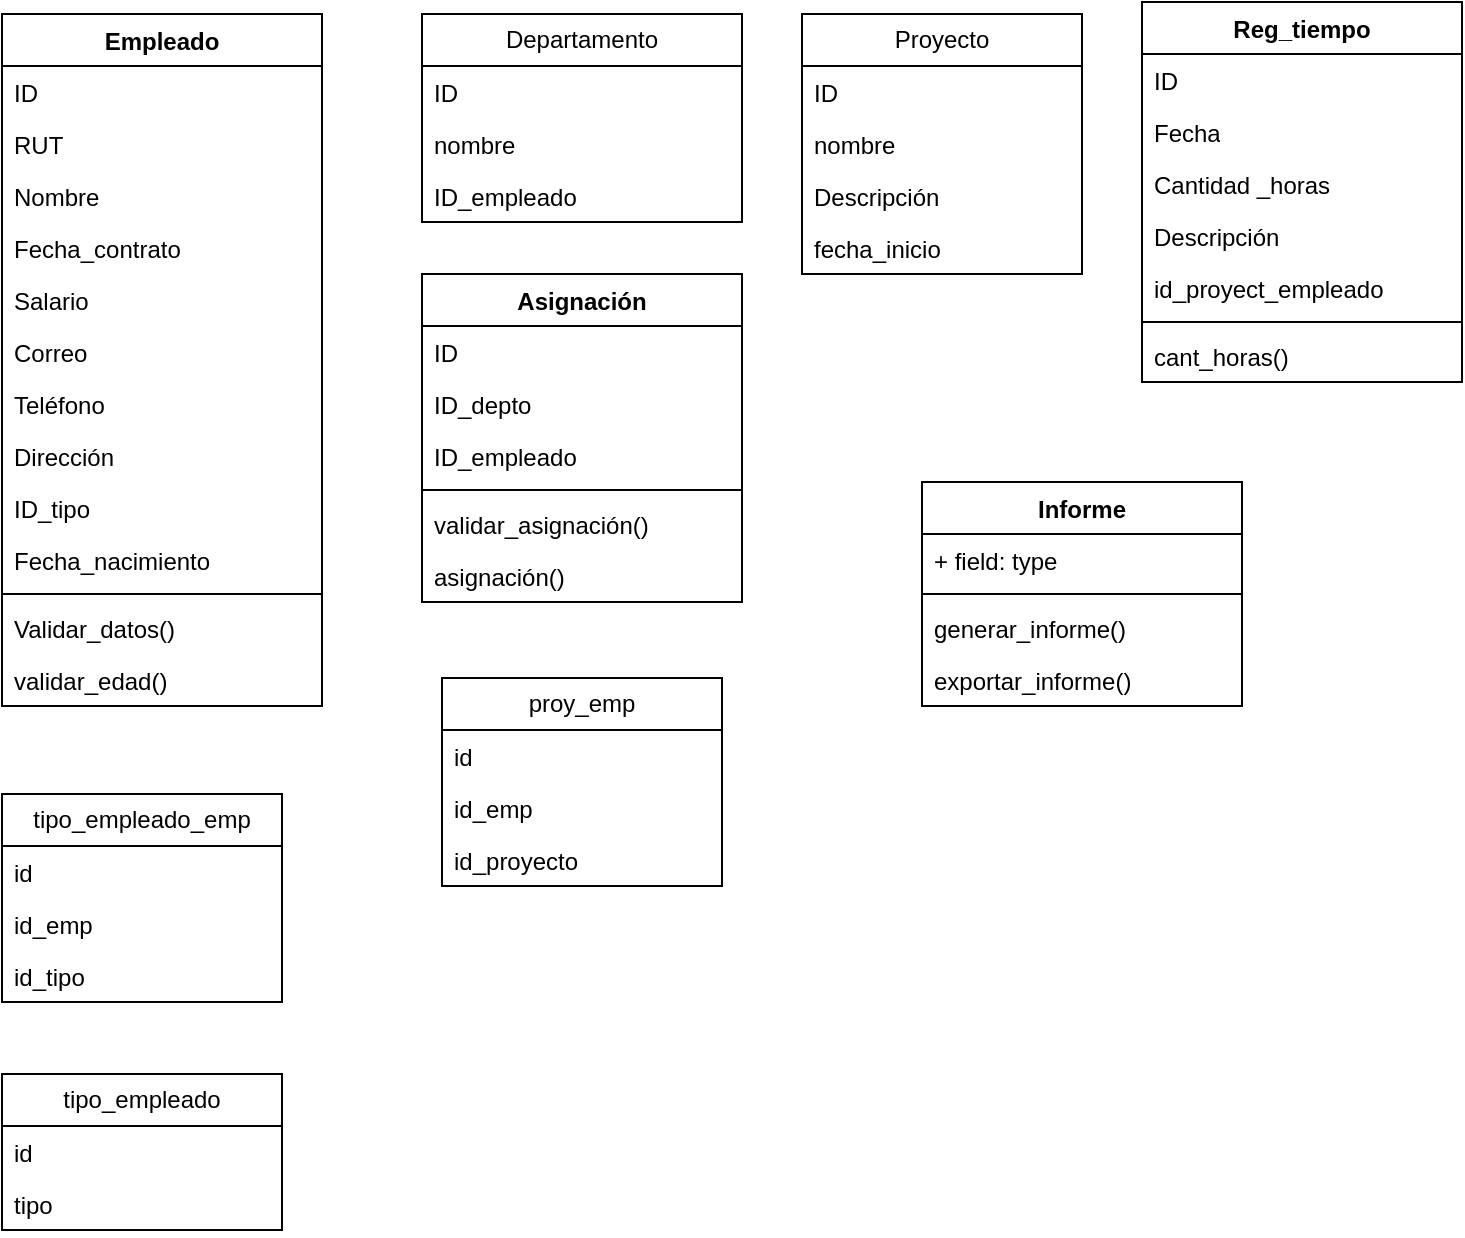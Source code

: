 <mxfile version="24.7.13">
  <diagram name="Página-1" id="MCgRRwFFxwcS4OyjlR1l">
    <mxGraphModel dx="1050" dy="603" grid="1" gridSize="10" guides="1" tooltips="1" connect="1" arrows="1" fold="1" page="1" pageScale="1" pageWidth="827" pageHeight="1169" math="0" shadow="0">
      <root>
        <mxCell id="0" />
        <mxCell id="1" parent="0" />
        <mxCell id="fpI30daJyoEzycUjclTs-12" value="Departamento" style="swimlane;fontStyle=0;childLayout=stackLayout;horizontal=1;startSize=26;fillColor=none;horizontalStack=0;resizeParent=1;resizeParentMax=0;resizeLast=0;collapsible=1;marginBottom=0;whiteSpace=wrap;html=1;" vertex="1" parent="1">
          <mxGeometry x="270" y="70" width="160" height="104" as="geometry" />
        </mxCell>
        <mxCell id="fpI30daJyoEzycUjclTs-13" value="ID" style="text;strokeColor=none;fillColor=none;align=left;verticalAlign=top;spacingLeft=4;spacingRight=4;overflow=hidden;rotatable=0;points=[[0,0.5],[1,0.5]];portConstraint=eastwest;whiteSpace=wrap;html=1;" vertex="1" parent="fpI30daJyoEzycUjclTs-12">
          <mxGeometry y="26" width="160" height="26" as="geometry" />
        </mxCell>
        <mxCell id="fpI30daJyoEzycUjclTs-14" value="nombre" style="text;strokeColor=none;fillColor=none;align=left;verticalAlign=top;spacingLeft=4;spacingRight=4;overflow=hidden;rotatable=0;points=[[0,0.5],[1,0.5]];portConstraint=eastwest;whiteSpace=wrap;html=1;" vertex="1" parent="fpI30daJyoEzycUjclTs-12">
          <mxGeometry y="52" width="160" height="26" as="geometry" />
        </mxCell>
        <mxCell id="fpI30daJyoEzycUjclTs-15" value="ID_empleado" style="text;strokeColor=none;fillColor=none;align=left;verticalAlign=top;spacingLeft=4;spacingRight=4;overflow=hidden;rotatable=0;points=[[0,0.5],[1,0.5]];portConstraint=eastwest;whiteSpace=wrap;html=1;" vertex="1" parent="fpI30daJyoEzycUjclTs-12">
          <mxGeometry y="78" width="160" height="26" as="geometry" />
        </mxCell>
        <mxCell id="fpI30daJyoEzycUjclTs-23" value="Empleado" style="swimlane;fontStyle=1;align=center;verticalAlign=top;childLayout=stackLayout;horizontal=1;startSize=26;horizontalStack=0;resizeParent=1;resizeParentMax=0;resizeLast=0;collapsible=1;marginBottom=0;whiteSpace=wrap;html=1;" vertex="1" parent="1">
          <mxGeometry x="60" y="70" width="160" height="346" as="geometry" />
        </mxCell>
        <mxCell id="fpI30daJyoEzycUjclTs-2" value="ID" style="text;strokeColor=none;fillColor=none;align=left;verticalAlign=top;spacingLeft=4;spacingRight=4;overflow=hidden;rotatable=0;points=[[0,0.5],[1,0.5]];portConstraint=eastwest;whiteSpace=wrap;html=1;" vertex="1" parent="fpI30daJyoEzycUjclTs-23">
          <mxGeometry y="26" width="160" height="26" as="geometry" />
        </mxCell>
        <mxCell id="fpI30daJyoEzycUjclTs-10" value="RUT" style="text;strokeColor=none;fillColor=none;align=left;verticalAlign=top;spacingLeft=4;spacingRight=4;overflow=hidden;rotatable=0;points=[[0,0.5],[1,0.5]];portConstraint=eastwest;whiteSpace=wrap;html=1;" vertex="1" parent="fpI30daJyoEzycUjclTs-23">
          <mxGeometry y="52" width="160" height="26" as="geometry" />
        </mxCell>
        <mxCell id="fpI30daJyoEzycUjclTs-3" value="Nombre" style="text;strokeColor=none;fillColor=none;align=left;verticalAlign=top;spacingLeft=4;spacingRight=4;overflow=hidden;rotatable=0;points=[[0,0.5],[1,0.5]];portConstraint=eastwest;whiteSpace=wrap;html=1;" vertex="1" parent="fpI30daJyoEzycUjclTs-23">
          <mxGeometry y="78" width="160" height="26" as="geometry" />
        </mxCell>
        <mxCell id="fpI30daJyoEzycUjclTs-4" value="Fecha_contrato" style="text;strokeColor=none;fillColor=none;align=left;verticalAlign=top;spacingLeft=4;spacingRight=4;overflow=hidden;rotatable=0;points=[[0,0.5],[1,0.5]];portConstraint=eastwest;whiteSpace=wrap;html=1;" vertex="1" parent="fpI30daJyoEzycUjclTs-23">
          <mxGeometry y="104" width="160" height="26" as="geometry" />
        </mxCell>
        <mxCell id="fpI30daJyoEzycUjclTs-5" value="Salario" style="text;strokeColor=none;fillColor=none;align=left;verticalAlign=top;spacingLeft=4;spacingRight=4;overflow=hidden;rotatable=0;points=[[0,0.5],[1,0.5]];portConstraint=eastwest;whiteSpace=wrap;html=1;" vertex="1" parent="fpI30daJyoEzycUjclTs-23">
          <mxGeometry y="130" width="160" height="26" as="geometry" />
        </mxCell>
        <mxCell id="fpI30daJyoEzycUjclTs-6" value="Correo" style="text;strokeColor=none;fillColor=none;align=left;verticalAlign=top;spacingLeft=4;spacingRight=4;overflow=hidden;rotatable=0;points=[[0,0.5],[1,0.5]];portConstraint=eastwest;whiteSpace=wrap;html=1;" vertex="1" parent="fpI30daJyoEzycUjclTs-23">
          <mxGeometry y="156" width="160" height="26" as="geometry" />
        </mxCell>
        <mxCell id="fpI30daJyoEzycUjclTs-7" value="Teléfono" style="text;strokeColor=none;fillColor=none;align=left;verticalAlign=top;spacingLeft=4;spacingRight=4;overflow=hidden;rotatable=0;points=[[0,0.5],[1,0.5]];portConstraint=eastwest;whiteSpace=wrap;html=1;" vertex="1" parent="fpI30daJyoEzycUjclTs-23">
          <mxGeometry y="182" width="160" height="26" as="geometry" />
        </mxCell>
        <mxCell id="fpI30daJyoEzycUjclTs-8" value="Dirección" style="text;strokeColor=none;fillColor=none;align=left;verticalAlign=top;spacingLeft=4;spacingRight=4;overflow=hidden;rotatable=0;points=[[0,0.5],[1,0.5]];portConstraint=eastwest;whiteSpace=wrap;html=1;" vertex="1" parent="fpI30daJyoEzycUjclTs-23">
          <mxGeometry y="208" width="160" height="26" as="geometry" />
        </mxCell>
        <mxCell id="fpI30daJyoEzycUjclTs-9" value="ID_tipo" style="text;strokeColor=none;fillColor=none;align=left;verticalAlign=top;spacingLeft=4;spacingRight=4;overflow=hidden;rotatable=0;points=[[0,0.5],[1,0.5]];portConstraint=eastwest;whiteSpace=wrap;html=1;" vertex="1" parent="fpI30daJyoEzycUjclTs-23">
          <mxGeometry y="234" width="160" height="26" as="geometry" />
        </mxCell>
        <mxCell id="fpI30daJyoEzycUjclTs-11" value="Fecha_nacimiento" style="text;strokeColor=none;fillColor=none;align=left;verticalAlign=top;spacingLeft=4;spacingRight=4;overflow=hidden;rotatable=0;points=[[0,0.5],[1,0.5]];portConstraint=eastwest;whiteSpace=wrap;html=1;" vertex="1" parent="fpI30daJyoEzycUjclTs-23">
          <mxGeometry y="260" width="160" height="26" as="geometry" />
        </mxCell>
        <mxCell id="fpI30daJyoEzycUjclTs-25" value="" style="line;strokeWidth=1;fillColor=none;align=left;verticalAlign=middle;spacingTop=-1;spacingLeft=3;spacingRight=3;rotatable=0;labelPosition=right;points=[];portConstraint=eastwest;strokeColor=inherit;" vertex="1" parent="fpI30daJyoEzycUjclTs-23">
          <mxGeometry y="286" width="160" height="8" as="geometry" />
        </mxCell>
        <mxCell id="fpI30daJyoEzycUjclTs-26" value="Validar_datos()" style="text;strokeColor=none;fillColor=none;align=left;verticalAlign=top;spacingLeft=4;spacingRight=4;overflow=hidden;rotatable=0;points=[[0,0.5],[1,0.5]];portConstraint=eastwest;whiteSpace=wrap;html=1;" vertex="1" parent="fpI30daJyoEzycUjclTs-23">
          <mxGeometry y="294" width="160" height="26" as="geometry" />
        </mxCell>
        <mxCell id="fpI30daJyoEzycUjclTs-27" value="validar_edad()" style="text;strokeColor=none;fillColor=none;align=left;verticalAlign=top;spacingLeft=4;spacingRight=4;overflow=hidden;rotatable=0;points=[[0,0.5],[1,0.5]];portConstraint=eastwest;whiteSpace=wrap;html=1;" vertex="1" parent="fpI30daJyoEzycUjclTs-23">
          <mxGeometry y="320" width="160" height="26" as="geometry" />
        </mxCell>
        <mxCell id="fpI30daJyoEzycUjclTs-28" value="Asignación" style="swimlane;fontStyle=1;align=center;verticalAlign=top;childLayout=stackLayout;horizontal=1;startSize=26;horizontalStack=0;resizeParent=1;resizeParentMax=0;resizeLast=0;collapsible=1;marginBottom=0;whiteSpace=wrap;html=1;" vertex="1" parent="1">
          <mxGeometry x="270" y="200" width="160" height="164" as="geometry" />
        </mxCell>
        <mxCell id="fpI30daJyoEzycUjclTs-17" value="ID" style="text;strokeColor=none;fillColor=none;align=left;verticalAlign=top;spacingLeft=4;spacingRight=4;overflow=hidden;rotatable=0;points=[[0,0.5],[1,0.5]];portConstraint=eastwest;whiteSpace=wrap;html=1;" vertex="1" parent="fpI30daJyoEzycUjclTs-28">
          <mxGeometry y="26" width="160" height="26" as="geometry" />
        </mxCell>
        <mxCell id="fpI30daJyoEzycUjclTs-18" value="ID_depto" style="text;strokeColor=none;fillColor=none;align=left;verticalAlign=top;spacingLeft=4;spacingRight=4;overflow=hidden;rotatable=0;points=[[0,0.5],[1,0.5]];portConstraint=eastwest;whiteSpace=wrap;html=1;" vertex="1" parent="fpI30daJyoEzycUjclTs-28">
          <mxGeometry y="52" width="160" height="26" as="geometry" />
        </mxCell>
        <mxCell id="fpI30daJyoEzycUjclTs-19" value="ID_empleado" style="text;strokeColor=none;fillColor=none;align=left;verticalAlign=top;spacingLeft=4;spacingRight=4;overflow=hidden;rotatable=0;points=[[0,0.5],[1,0.5]];portConstraint=eastwest;whiteSpace=wrap;html=1;" vertex="1" parent="fpI30daJyoEzycUjclTs-28">
          <mxGeometry y="78" width="160" height="26" as="geometry" />
        </mxCell>
        <mxCell id="fpI30daJyoEzycUjclTs-30" value="" style="line;strokeWidth=1;fillColor=none;align=left;verticalAlign=middle;spacingTop=-1;spacingLeft=3;spacingRight=3;rotatable=0;labelPosition=right;points=[];portConstraint=eastwest;strokeColor=inherit;" vertex="1" parent="fpI30daJyoEzycUjclTs-28">
          <mxGeometry y="104" width="160" height="8" as="geometry" />
        </mxCell>
        <mxCell id="fpI30daJyoEzycUjclTs-31" value="validar_asignación()" style="text;strokeColor=none;fillColor=none;align=left;verticalAlign=top;spacingLeft=4;spacingRight=4;overflow=hidden;rotatable=0;points=[[0,0.5],[1,0.5]];portConstraint=eastwest;whiteSpace=wrap;html=1;" vertex="1" parent="fpI30daJyoEzycUjclTs-28">
          <mxGeometry y="112" width="160" height="26" as="geometry" />
        </mxCell>
        <mxCell id="fpI30daJyoEzycUjclTs-32" value="asignación()" style="text;strokeColor=none;fillColor=none;align=left;verticalAlign=top;spacingLeft=4;spacingRight=4;overflow=hidden;rotatable=0;points=[[0,0.5],[1,0.5]];portConstraint=eastwest;whiteSpace=wrap;html=1;" vertex="1" parent="fpI30daJyoEzycUjclTs-28">
          <mxGeometry y="138" width="160" height="26" as="geometry" />
        </mxCell>
        <mxCell id="fpI30daJyoEzycUjclTs-33" value="Reg_tiempo" style="swimlane;fontStyle=1;align=center;verticalAlign=top;childLayout=stackLayout;horizontal=1;startSize=26;horizontalStack=0;resizeParent=1;resizeParentMax=0;resizeLast=0;collapsible=1;marginBottom=0;whiteSpace=wrap;html=1;" vertex="1" parent="1">
          <mxGeometry x="630" y="64" width="160" height="190" as="geometry" />
        </mxCell>
        <mxCell id="fpI30daJyoEzycUjclTs-34" value="ID" style="text;strokeColor=none;fillColor=none;align=left;verticalAlign=top;spacingLeft=4;spacingRight=4;overflow=hidden;rotatable=0;points=[[0,0.5],[1,0.5]];portConstraint=eastwest;whiteSpace=wrap;html=1;" vertex="1" parent="fpI30daJyoEzycUjclTs-33">
          <mxGeometry y="26" width="160" height="26" as="geometry" />
        </mxCell>
        <mxCell id="fpI30daJyoEzycUjclTs-42" value="Fecha" style="text;strokeColor=none;fillColor=none;align=left;verticalAlign=top;spacingLeft=4;spacingRight=4;overflow=hidden;rotatable=0;points=[[0,0.5],[1,0.5]];portConstraint=eastwest;whiteSpace=wrap;html=1;" vertex="1" parent="fpI30daJyoEzycUjclTs-33">
          <mxGeometry y="52" width="160" height="26" as="geometry" />
        </mxCell>
        <mxCell id="fpI30daJyoEzycUjclTs-43" value="Cantidad _horas" style="text;strokeColor=none;fillColor=none;align=left;verticalAlign=top;spacingLeft=4;spacingRight=4;overflow=hidden;rotatable=0;points=[[0,0.5],[1,0.5]];portConstraint=eastwest;whiteSpace=wrap;html=1;" vertex="1" parent="fpI30daJyoEzycUjclTs-33">
          <mxGeometry y="78" width="160" height="26" as="geometry" />
        </mxCell>
        <mxCell id="fpI30daJyoEzycUjclTs-44" value="Descripción" style="text;strokeColor=none;fillColor=none;align=left;verticalAlign=top;spacingLeft=4;spacingRight=4;overflow=hidden;rotatable=0;points=[[0,0.5],[1,0.5]];portConstraint=eastwest;whiteSpace=wrap;html=1;" vertex="1" parent="fpI30daJyoEzycUjclTs-33">
          <mxGeometry y="104" width="160" height="26" as="geometry" />
        </mxCell>
        <mxCell id="fpI30daJyoEzycUjclTs-45" value="id_proyect_empleado" style="text;strokeColor=none;fillColor=none;align=left;verticalAlign=top;spacingLeft=4;spacingRight=4;overflow=hidden;rotatable=0;points=[[0,0.5],[1,0.5]];portConstraint=eastwest;whiteSpace=wrap;html=1;" vertex="1" parent="fpI30daJyoEzycUjclTs-33">
          <mxGeometry y="130" width="160" height="26" as="geometry" />
        </mxCell>
        <mxCell id="fpI30daJyoEzycUjclTs-35" value="" style="line;strokeWidth=1;fillColor=none;align=left;verticalAlign=middle;spacingTop=-1;spacingLeft=3;spacingRight=3;rotatable=0;labelPosition=right;points=[];portConstraint=eastwest;strokeColor=inherit;" vertex="1" parent="fpI30daJyoEzycUjclTs-33">
          <mxGeometry y="156" width="160" height="8" as="geometry" />
        </mxCell>
        <mxCell id="fpI30daJyoEzycUjclTs-36" value="cant_horas()" style="text;strokeColor=none;fillColor=none;align=left;verticalAlign=top;spacingLeft=4;spacingRight=4;overflow=hidden;rotatable=0;points=[[0,0.5],[1,0.5]];portConstraint=eastwest;whiteSpace=wrap;html=1;" vertex="1" parent="fpI30daJyoEzycUjclTs-33">
          <mxGeometry y="164" width="160" height="26" as="geometry" />
        </mxCell>
        <mxCell id="fpI30daJyoEzycUjclTs-37" value="Proyecto" style="swimlane;fontStyle=0;childLayout=stackLayout;horizontal=1;startSize=26;fillColor=none;horizontalStack=0;resizeParent=1;resizeParentMax=0;resizeLast=0;collapsible=1;marginBottom=0;whiteSpace=wrap;html=1;" vertex="1" parent="1">
          <mxGeometry x="460" y="70" width="140" height="130" as="geometry" />
        </mxCell>
        <mxCell id="fpI30daJyoEzycUjclTs-38" value="ID" style="text;strokeColor=none;fillColor=none;align=left;verticalAlign=top;spacingLeft=4;spacingRight=4;overflow=hidden;rotatable=0;points=[[0,0.5],[1,0.5]];portConstraint=eastwest;whiteSpace=wrap;html=1;" vertex="1" parent="fpI30daJyoEzycUjclTs-37">
          <mxGeometry y="26" width="140" height="26" as="geometry" />
        </mxCell>
        <mxCell id="fpI30daJyoEzycUjclTs-39" value="nombre" style="text;strokeColor=none;fillColor=none;align=left;verticalAlign=top;spacingLeft=4;spacingRight=4;overflow=hidden;rotatable=0;points=[[0,0.5],[1,0.5]];portConstraint=eastwest;whiteSpace=wrap;html=1;" vertex="1" parent="fpI30daJyoEzycUjclTs-37">
          <mxGeometry y="52" width="140" height="26" as="geometry" />
        </mxCell>
        <mxCell id="fpI30daJyoEzycUjclTs-40" value="Descripción" style="text;strokeColor=none;fillColor=none;align=left;verticalAlign=top;spacingLeft=4;spacingRight=4;overflow=hidden;rotatable=0;points=[[0,0.5],[1,0.5]];portConstraint=eastwest;whiteSpace=wrap;html=1;" vertex="1" parent="fpI30daJyoEzycUjclTs-37">
          <mxGeometry y="78" width="140" height="26" as="geometry" />
        </mxCell>
        <mxCell id="fpI30daJyoEzycUjclTs-41" value="fecha_inicio" style="text;strokeColor=none;fillColor=none;align=left;verticalAlign=top;spacingLeft=4;spacingRight=4;overflow=hidden;rotatable=0;points=[[0,0.5],[1,0.5]];portConstraint=eastwest;whiteSpace=wrap;html=1;" vertex="1" parent="fpI30daJyoEzycUjclTs-37">
          <mxGeometry y="104" width="140" height="26" as="geometry" />
        </mxCell>
        <mxCell id="fpI30daJyoEzycUjclTs-50" value="tipo_empleado_emp" style="swimlane;fontStyle=0;childLayout=stackLayout;horizontal=1;startSize=26;fillColor=none;horizontalStack=0;resizeParent=1;resizeParentMax=0;resizeLast=0;collapsible=1;marginBottom=0;whiteSpace=wrap;html=1;" vertex="1" parent="1">
          <mxGeometry x="60" y="460" width="140" height="104" as="geometry" />
        </mxCell>
        <mxCell id="fpI30daJyoEzycUjclTs-51" value="id" style="text;strokeColor=none;fillColor=none;align=left;verticalAlign=top;spacingLeft=4;spacingRight=4;overflow=hidden;rotatable=0;points=[[0,0.5],[1,0.5]];portConstraint=eastwest;whiteSpace=wrap;html=1;" vertex="1" parent="fpI30daJyoEzycUjclTs-50">
          <mxGeometry y="26" width="140" height="26" as="geometry" />
        </mxCell>
        <mxCell id="fpI30daJyoEzycUjclTs-52" value="id_emp" style="text;strokeColor=none;fillColor=none;align=left;verticalAlign=top;spacingLeft=4;spacingRight=4;overflow=hidden;rotatable=0;points=[[0,0.5],[1,0.5]];portConstraint=eastwest;whiteSpace=wrap;html=1;" vertex="1" parent="fpI30daJyoEzycUjclTs-50">
          <mxGeometry y="52" width="140" height="26" as="geometry" />
        </mxCell>
        <mxCell id="fpI30daJyoEzycUjclTs-53" value="id_tipo" style="text;strokeColor=none;fillColor=none;align=left;verticalAlign=top;spacingLeft=4;spacingRight=4;overflow=hidden;rotatable=0;points=[[0,0.5],[1,0.5]];portConstraint=eastwest;whiteSpace=wrap;html=1;" vertex="1" parent="fpI30daJyoEzycUjclTs-50">
          <mxGeometry y="78" width="140" height="26" as="geometry" />
        </mxCell>
        <mxCell id="fpI30daJyoEzycUjclTs-54" value="tipo_empleado" style="swimlane;fontStyle=0;childLayout=stackLayout;horizontal=1;startSize=26;fillColor=none;horizontalStack=0;resizeParent=1;resizeParentMax=0;resizeLast=0;collapsible=1;marginBottom=0;whiteSpace=wrap;html=1;" vertex="1" parent="1">
          <mxGeometry x="60" y="600" width="140" height="78" as="geometry" />
        </mxCell>
        <mxCell id="fpI30daJyoEzycUjclTs-55" value="id" style="text;strokeColor=none;fillColor=none;align=left;verticalAlign=top;spacingLeft=4;spacingRight=4;overflow=hidden;rotatable=0;points=[[0,0.5],[1,0.5]];portConstraint=eastwest;whiteSpace=wrap;html=1;" vertex="1" parent="fpI30daJyoEzycUjclTs-54">
          <mxGeometry y="26" width="140" height="26" as="geometry" />
        </mxCell>
        <mxCell id="fpI30daJyoEzycUjclTs-56" value="tipo" style="text;strokeColor=none;fillColor=none;align=left;verticalAlign=top;spacingLeft=4;spacingRight=4;overflow=hidden;rotatable=0;points=[[0,0.5],[1,0.5]];portConstraint=eastwest;whiteSpace=wrap;html=1;" vertex="1" parent="fpI30daJyoEzycUjclTs-54">
          <mxGeometry y="52" width="140" height="26" as="geometry" />
        </mxCell>
        <mxCell id="fpI30daJyoEzycUjclTs-58" value="proy_emp" style="swimlane;fontStyle=0;childLayout=stackLayout;horizontal=1;startSize=26;fillColor=none;horizontalStack=0;resizeParent=1;resizeParentMax=0;resizeLast=0;collapsible=1;marginBottom=0;whiteSpace=wrap;html=1;" vertex="1" parent="1">
          <mxGeometry x="280" y="402" width="140" height="104" as="geometry" />
        </mxCell>
        <mxCell id="fpI30daJyoEzycUjclTs-59" value="id" style="text;strokeColor=none;fillColor=none;align=left;verticalAlign=top;spacingLeft=4;spacingRight=4;overflow=hidden;rotatable=0;points=[[0,0.5],[1,0.5]];portConstraint=eastwest;whiteSpace=wrap;html=1;" vertex="1" parent="fpI30daJyoEzycUjclTs-58">
          <mxGeometry y="26" width="140" height="26" as="geometry" />
        </mxCell>
        <mxCell id="fpI30daJyoEzycUjclTs-60" value="id_emp" style="text;strokeColor=none;fillColor=none;align=left;verticalAlign=top;spacingLeft=4;spacingRight=4;overflow=hidden;rotatable=0;points=[[0,0.5],[1,0.5]];portConstraint=eastwest;whiteSpace=wrap;html=1;" vertex="1" parent="fpI30daJyoEzycUjclTs-58">
          <mxGeometry y="52" width="140" height="26" as="geometry" />
        </mxCell>
        <mxCell id="fpI30daJyoEzycUjclTs-61" value="id_proyecto" style="text;strokeColor=none;fillColor=none;align=left;verticalAlign=top;spacingLeft=4;spacingRight=4;overflow=hidden;rotatable=0;points=[[0,0.5],[1,0.5]];portConstraint=eastwest;whiteSpace=wrap;html=1;" vertex="1" parent="fpI30daJyoEzycUjclTs-58">
          <mxGeometry y="78" width="140" height="26" as="geometry" />
        </mxCell>
        <mxCell id="fpI30daJyoEzycUjclTs-62" value="Informe" style="swimlane;fontStyle=1;align=center;verticalAlign=top;childLayout=stackLayout;horizontal=1;startSize=26;horizontalStack=0;resizeParent=1;resizeParentMax=0;resizeLast=0;collapsible=1;marginBottom=0;whiteSpace=wrap;html=1;" vertex="1" parent="1">
          <mxGeometry x="520" y="304" width="160" height="112" as="geometry" />
        </mxCell>
        <mxCell id="fpI30daJyoEzycUjclTs-63" value="+ field: type" style="text;strokeColor=none;fillColor=none;align=left;verticalAlign=top;spacingLeft=4;spacingRight=4;overflow=hidden;rotatable=0;points=[[0,0.5],[1,0.5]];portConstraint=eastwest;whiteSpace=wrap;html=1;" vertex="1" parent="fpI30daJyoEzycUjclTs-62">
          <mxGeometry y="26" width="160" height="26" as="geometry" />
        </mxCell>
        <mxCell id="fpI30daJyoEzycUjclTs-64" value="" style="line;strokeWidth=1;fillColor=none;align=left;verticalAlign=middle;spacingTop=-1;spacingLeft=3;spacingRight=3;rotatable=0;labelPosition=right;points=[];portConstraint=eastwest;strokeColor=inherit;" vertex="1" parent="fpI30daJyoEzycUjclTs-62">
          <mxGeometry y="52" width="160" height="8" as="geometry" />
        </mxCell>
        <mxCell id="fpI30daJyoEzycUjclTs-65" value="generar_informe()" style="text;strokeColor=none;fillColor=none;align=left;verticalAlign=top;spacingLeft=4;spacingRight=4;overflow=hidden;rotatable=0;points=[[0,0.5],[1,0.5]];portConstraint=eastwest;whiteSpace=wrap;html=1;" vertex="1" parent="fpI30daJyoEzycUjclTs-62">
          <mxGeometry y="60" width="160" height="26" as="geometry" />
        </mxCell>
        <mxCell id="fpI30daJyoEzycUjclTs-66" value="exportar_informe()" style="text;strokeColor=none;fillColor=none;align=left;verticalAlign=top;spacingLeft=4;spacingRight=4;overflow=hidden;rotatable=0;points=[[0,0.5],[1,0.5]];portConstraint=eastwest;whiteSpace=wrap;html=1;" vertex="1" parent="fpI30daJyoEzycUjclTs-62">
          <mxGeometry y="86" width="160" height="26" as="geometry" />
        </mxCell>
      </root>
    </mxGraphModel>
  </diagram>
</mxfile>
